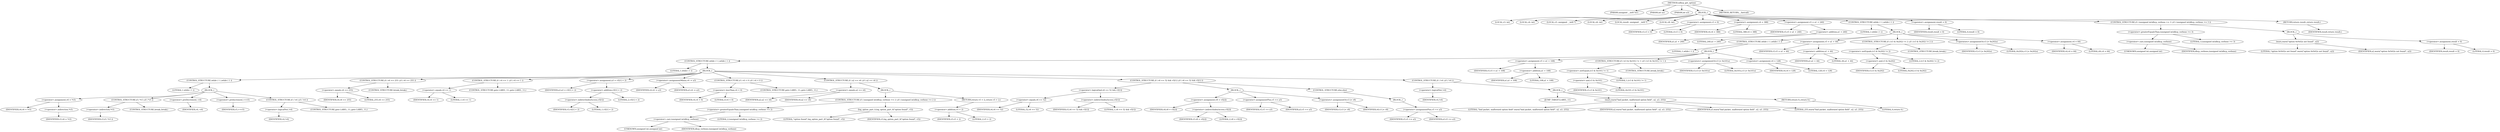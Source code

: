 digraph udhcp_get_option {  
"1000107" [label = "(METHOD,udhcp_get_option)" ]
"1000108" [label = "(PARAM,unsigned __int8 *a1)" ]
"1000109" [label = "(PARAM,int a2)" ]
"1000110" [label = "(PARAM,int a3)" ]
"1000111" [label = "(BLOCK,,)" ]
"1000112" [label = "(LOCAL,v3: int)" ]
"1000113" [label = "(LOCAL,v4: int)" ]
"1000114" [label = "(LOCAL,v5: unsigned __int8 *)" ]
"1000115" [label = "(LOCAL,v6: int)" ]
"1000116" [label = "(LOCAL,result: unsigned __int8 *)" ]
"1000117" [label = "(LOCAL,v8: int)" ]
"1000118" [label = "(<operator>.assignment,v3 = 0)" ]
"1000119" [label = "(IDENTIFIER,v3,v3 = 0)" ]
"1000120" [label = "(LITERAL,0,v3 = 0)" ]
"1000121" [label = "(<operator>.assignment,v4 = 388)" ]
"1000122" [label = "(IDENTIFIER,v4,v4 = 388)" ]
"1000123" [label = "(LITERAL,388,v4 = 388)" ]
"1000124" [label = "(<operator>.assignment,v5 = a1 + 240)" ]
"1000125" [label = "(IDENTIFIER,v5,v5 = a1 + 240)" ]
"1000126" [label = "(<operator>.addition,a1 + 240)" ]
"1000127" [label = "(IDENTIFIER,a1,a1 + 240)" ]
"1000128" [label = "(LITERAL,240,a1 + 240)" ]
"1000129" [label = "(CONTROL_STRUCTURE,while ( 1 ),while ( 1 ))" ]
"1000130" [label = "(LITERAL,1,while ( 1 ))" ]
"1000131" [label = "(BLOCK,,)" ]
"1000132" [label = "(CONTROL_STRUCTURE,while ( 1 ),while ( 1 ))" ]
"1000133" [label = "(LITERAL,1,while ( 1 ))" ]
"1000134" [label = "(BLOCK,,)" ]
"1000135" [label = "(CONTROL_STRUCTURE,while ( 1 ),while ( 1 ))" ]
"1000136" [label = "(LITERAL,1,while ( 1 ))" ]
"1000137" [label = "(BLOCK,,)" ]
"1000138" [label = "(CONTROL_STRUCTURE,while ( 1 ),while ( 1 ))" ]
"1000139" [label = "(LITERAL,1,while ( 1 ))" ]
"1000140" [label = "(BLOCK,,)" ]
"1000141" [label = "(<operator>.assignment,v6 = *v5)" ]
"1000142" [label = "(IDENTIFIER,v6,v6 = *v5)" ]
"1000143" [label = "(<operator>.indirection,*v5)" ]
"1000144" [label = "(IDENTIFIER,v5,v6 = *v5)" ]
"1000145" [label = "(CONTROL_STRUCTURE,if ( *v5 ),if ( *v5 ))" ]
"1000146" [label = "(<operator>.indirection,*v5)" ]
"1000147" [label = "(IDENTIFIER,v5,if ( *v5 ))" ]
"1000148" [label = "(CONTROL_STRUCTURE,break;,break;)" ]
"1000149" [label = "(<operator>.preDecrement,--v4)" ]
"1000150" [label = "(IDENTIFIER,v4,--v4)" ]
"1000151" [label = "(<operator>.preIncrement,++v5)" ]
"1000152" [label = "(IDENTIFIER,v5,++v5)" ]
"1000153" [label = "(CONTROL_STRUCTURE,if ( !v4 ),if ( !v4 ))" ]
"1000154" [label = "(<operator>.logicalNot,!v4)" ]
"1000155" [label = "(IDENTIFIER,v4,!v4)" ]
"1000156" [label = "(CONTROL_STRUCTURE,goto LABEL_11;,goto LABEL_11;)" ]
"1000157" [label = "(CONTROL_STRUCTURE,if ( v6 == 255 ),if ( v6 == 255 ))" ]
"1000158" [label = "(<operator>.equals,v6 == 255)" ]
"1000159" [label = "(IDENTIFIER,v6,v6 == 255)" ]
"1000160" [label = "(LITERAL,255,v6 == 255)" ]
"1000161" [label = "(CONTROL_STRUCTURE,break;,break;)" ]
"1000162" [label = "(CONTROL_STRUCTURE,if ( v4 == 1 ),if ( v4 == 1 ))" ]
"1000163" [label = "(<operator>.equals,v4 == 1)" ]
"1000164" [label = "(IDENTIFIER,v4,v4 == 1)" ]
"1000165" [label = "(LITERAL,1,v4 == 1)" ]
"1000166" [label = "(CONTROL_STRUCTURE,goto LABEL_11;,goto LABEL_11;)" ]
"1000167" [label = "(<operator>.assignment,a3 = v5[1] + 2)" ]
"1000168" [label = "(IDENTIFIER,a3,a3 = v5[1] + 2)" ]
"1000169" [label = "(<operator>.addition,v5[1] + 2)" ]
"1000170" [label = "(<operator>.indirectIndexAccess,v5[1])" ]
"1000171" [label = "(IDENTIFIER,v5,v5[1] + 2)" ]
"1000172" [label = "(LITERAL,1,v5[1] + 2)" ]
"1000173" [label = "(LITERAL,2,v5[1] + 2)" ]
"1000174" [label = "(<operator>.assignmentMinus,v4 -= a3)" ]
"1000175" [label = "(IDENTIFIER,v4,v4 -= a3)" ]
"1000176" [label = "(IDENTIFIER,a3,v4 -= a3)" ]
"1000177" [label = "(CONTROL_STRUCTURE,if ( v4 < 0 ),if ( v4 < 0 ))" ]
"1000178" [label = "(<operator>.lessThan,v4 < 0)" ]
"1000179" [label = "(IDENTIFIER,v4,v4 < 0)" ]
"1000180" [label = "(LITERAL,0,v4 < 0)" ]
"1000181" [label = "(CONTROL_STRUCTURE,goto LABEL_11;,goto LABEL_11;)" ]
"1000182" [label = "(CONTROL_STRUCTURE,if ( a2 == v6 ),if ( a2 == v6 ))" ]
"1000183" [label = "(<operator>.equals,a2 == v6)" ]
"1000184" [label = "(IDENTIFIER,a2,a2 == v6)" ]
"1000185" [label = "(IDENTIFIER,v6,a2 == v6)" ]
"1000186" [label = "(BLOCK,,)" ]
"1000187" [label = "(CONTROL_STRUCTURE,if ( (unsigned int)dhcp_verbose >= 2 ),if ( (unsigned int)dhcp_verbose >= 2 ))" ]
"1000188" [label = "(<operator>.greaterEqualsThan,(unsigned int)dhcp_verbose >= 2)" ]
"1000189" [label = "(<operator>.cast,(unsigned int)dhcp_verbose)" ]
"1000190" [label = "(UNKNOWN,unsigned int,unsigned int)" ]
"1000191" [label = "(IDENTIFIER,dhcp_verbose,(unsigned int)dhcp_verbose)" ]
"1000192" [label = "(LITERAL,2,(unsigned int)dhcp_verbose >= 2)" ]
"1000193" [label = "(log_option_part_0,log_option_part_0(\"option found\", v5))" ]
"1000194" [label = "(LITERAL,\"option found\",log_option_part_0(\"option found\", v5))" ]
"1000195" [label = "(IDENTIFIER,v5,log_option_part_0(\"option found\", v5))" ]
"1000196" [label = "(RETURN,return v5 + 2;,return v5 + 2;)" ]
"1000197" [label = "(<operator>.addition,v5 + 2)" ]
"1000198" [label = "(IDENTIFIER,v5,v5 + 2)" ]
"1000199" [label = "(LITERAL,2,v5 + 2)" ]
"1000200" [label = "(CONTROL_STRUCTURE,if ( v6 == 52 && v5[1] ),if ( v6 == 52 && v5[1] ))" ]
"1000201" [label = "(<operator>.logicalAnd,v6 == 52 && v5[1])" ]
"1000202" [label = "(<operator>.equals,v6 == 52)" ]
"1000203" [label = "(IDENTIFIER,v6,v6 == 52)" ]
"1000204" [label = "(LITERAL,52,v6 == 52)" ]
"1000205" [label = "(<operator>.indirectIndexAccess,v5[1])" ]
"1000206" [label = "(IDENTIFIER,v5,v6 == 52 && v5[1])" ]
"1000207" [label = "(LITERAL,1,v6 == 52 && v5[1])" ]
"1000208" [label = "(BLOCK,,)" ]
"1000209" [label = "(<operator>.assignment,v8 = v5[2])" ]
"1000210" [label = "(IDENTIFIER,v8,v8 = v5[2])" ]
"1000211" [label = "(<operator>.indirectIndexAccess,v5[2])" ]
"1000212" [label = "(IDENTIFIER,v5,v8 = v5[2])" ]
"1000213" [label = "(LITERAL,2,v8 = v5[2])" ]
"1000214" [label = "(<operator>.assignmentPlus,v5 += a3)" ]
"1000215" [label = "(IDENTIFIER,v5,v5 += a3)" ]
"1000216" [label = "(IDENTIFIER,a3,v5 += a3)" ]
"1000217" [label = "(<operators>.assignmentOr,v3 |= v8)" ]
"1000218" [label = "(IDENTIFIER,v3,v3 |= v8)" ]
"1000219" [label = "(IDENTIFIER,v8,v3 |= v8)" ]
"1000220" [label = "(CONTROL_STRUCTURE,else,else)" ]
"1000221" [label = "(BLOCK,,)" ]
"1000222" [label = "(<operator>.assignmentPlus,v5 += a3)" ]
"1000223" [label = "(IDENTIFIER,v5,v5 += a3)" ]
"1000224" [label = "(IDENTIFIER,a3,v5 += a3)" ]
"1000225" [label = "(CONTROL_STRUCTURE,if ( !v4 ),if ( !v4 ))" ]
"1000226" [label = "(<operator>.logicalNot,!v4)" ]
"1000227" [label = "(IDENTIFIER,v4,!v4)" ]
"1000228" [label = "(BLOCK,,)" ]
"1000229" [label = "(JUMP_TARGET,LABEL_11)" ]
"1000230" [label = "(warn,warn(\"bad packet, malformed option field\", a2, a3, 255))" ]
"1000231" [label = "(LITERAL,\"bad packet, malformed option field\",warn(\"bad packet, malformed option field\", a2, a3, 255))" ]
"1000232" [label = "(IDENTIFIER,a2,warn(\"bad packet, malformed option field\", a2, a3, 255))" ]
"1000233" [label = "(IDENTIFIER,a3,warn(\"bad packet, malformed option field\", a2, a3, 255))" ]
"1000234" [label = "(LITERAL,255,warn(\"bad packet, malformed option field\", a2, a3, 255))" ]
"1000235" [label = "(RETURN,return 0;,return 0;)" ]
"1000236" [label = "(LITERAL,0,return 0;)" ]
"1000237" [label = "(<operator>.assignment,v5 = a1 + 108)" ]
"1000238" [label = "(IDENTIFIER,v5,v5 = a1 + 108)" ]
"1000239" [label = "(<operator>.addition,a1 + 108)" ]
"1000240" [label = "(IDENTIFIER,a1,a1 + 108)" ]
"1000241" [label = "(LITERAL,108,a1 + 108)" ]
"1000242" [label = "(CONTROL_STRUCTURE,if ( (v3 & 0x101) != 1 ),if ( (v3 & 0x101) != 1 ))" ]
"1000243" [label = "(<operator>.notEquals,(v3 & 0x101) != 1)" ]
"1000244" [label = "(<operator>.and,v3 & 0x101)" ]
"1000245" [label = "(IDENTIFIER,v3,v3 & 0x101)" ]
"1000246" [label = "(LITERAL,0x101,v3 & 0x101)" ]
"1000247" [label = "(LITERAL,1,(v3 & 0x101) != 1)" ]
"1000248" [label = "(CONTROL_STRUCTURE,break;,break;)" ]
"1000249" [label = "(<operators>.assignmentOr,v3 |= 0x101u)" ]
"1000250" [label = "(IDENTIFIER,v3,v3 |= 0x101u)" ]
"1000251" [label = "(LITERAL,0x101u,v3 |= 0x101u)" ]
"1000252" [label = "(<operator>.assignment,v4 = 128)" ]
"1000253" [label = "(IDENTIFIER,v4,v4 = 128)" ]
"1000254" [label = "(LITERAL,128,v4 = 128)" ]
"1000255" [label = "(<operator>.assignment,v5 = a1 + 44)" ]
"1000256" [label = "(IDENTIFIER,v5,v5 = a1 + 44)" ]
"1000257" [label = "(<operator>.addition,a1 + 44)" ]
"1000258" [label = "(IDENTIFIER,a1,a1 + 44)" ]
"1000259" [label = "(LITERAL,44,a1 + 44)" ]
"1000260" [label = "(CONTROL_STRUCTURE,if ( (v3 & 0x202) != 2 ),if ( (v3 & 0x202) != 2 ))" ]
"1000261" [label = "(<operator>.notEquals,(v3 & 0x202) != 2)" ]
"1000262" [label = "(<operator>.and,v3 & 0x202)" ]
"1000263" [label = "(IDENTIFIER,v3,v3 & 0x202)" ]
"1000264" [label = "(LITERAL,0x202,v3 & 0x202)" ]
"1000265" [label = "(LITERAL,2,(v3 & 0x202) != 2)" ]
"1000266" [label = "(CONTROL_STRUCTURE,break;,break;)" ]
"1000267" [label = "(<operators>.assignmentOr,v3 |= 0x202u)" ]
"1000268" [label = "(IDENTIFIER,v3,v3 |= 0x202u)" ]
"1000269" [label = "(LITERAL,0x202u,v3 |= 0x202u)" ]
"1000270" [label = "(<operator>.assignment,v4 = 64)" ]
"1000271" [label = "(IDENTIFIER,v4,v4 = 64)" ]
"1000272" [label = "(LITERAL,64,v4 = 64)" ]
"1000273" [label = "(<operator>.assignment,result = 0)" ]
"1000274" [label = "(IDENTIFIER,result,result = 0)" ]
"1000275" [label = "(LITERAL,0,result = 0)" ]
"1000276" [label = "(CONTROL_STRUCTURE,if ( (unsigned int)dhcp_verbose >= 3 ),if ( (unsigned int)dhcp_verbose >= 3 ))" ]
"1000277" [label = "(<operator>.greaterEqualsThan,(unsigned int)dhcp_verbose >= 3)" ]
"1000278" [label = "(<operator>.cast,(unsigned int)dhcp_verbose)" ]
"1000279" [label = "(UNKNOWN,unsigned int,unsigned int)" ]
"1000280" [label = "(IDENTIFIER,dhcp_verbose,(unsigned int)dhcp_verbose)" ]
"1000281" [label = "(LITERAL,3,(unsigned int)dhcp_verbose >= 3)" ]
"1000282" [label = "(BLOCK,,)" ]
"1000283" [label = "(warn,warn(\"option 0x%02x not found\", a2))" ]
"1000284" [label = "(LITERAL,\"option 0x%02x not found\",warn(\"option 0x%02x not found\", a2))" ]
"1000285" [label = "(IDENTIFIER,a2,warn(\"option 0x%02x not found\", a2))" ]
"1000286" [label = "(<operator>.assignment,result = 0)" ]
"1000287" [label = "(IDENTIFIER,result,result = 0)" ]
"1000288" [label = "(LITERAL,0,result = 0)" ]
"1000289" [label = "(RETURN,return result;,return result;)" ]
"1000290" [label = "(IDENTIFIER,result,return result;)" ]
"1000291" [label = "(METHOD_RETURN,__fastcall)" ]
  "1000107" -> "1000108" 
  "1000107" -> "1000109" 
  "1000107" -> "1000110" 
  "1000107" -> "1000111" 
  "1000107" -> "1000291" 
  "1000111" -> "1000112" 
  "1000111" -> "1000113" 
  "1000111" -> "1000114" 
  "1000111" -> "1000115" 
  "1000111" -> "1000116" 
  "1000111" -> "1000117" 
  "1000111" -> "1000118" 
  "1000111" -> "1000121" 
  "1000111" -> "1000124" 
  "1000111" -> "1000129" 
  "1000111" -> "1000273" 
  "1000111" -> "1000276" 
  "1000111" -> "1000289" 
  "1000118" -> "1000119" 
  "1000118" -> "1000120" 
  "1000121" -> "1000122" 
  "1000121" -> "1000123" 
  "1000124" -> "1000125" 
  "1000124" -> "1000126" 
  "1000126" -> "1000127" 
  "1000126" -> "1000128" 
  "1000129" -> "1000130" 
  "1000129" -> "1000131" 
  "1000131" -> "1000132" 
  "1000131" -> "1000255" 
  "1000131" -> "1000260" 
  "1000131" -> "1000267" 
  "1000131" -> "1000270" 
  "1000132" -> "1000133" 
  "1000132" -> "1000134" 
  "1000134" -> "1000135" 
  "1000134" -> "1000237" 
  "1000134" -> "1000242" 
  "1000134" -> "1000249" 
  "1000134" -> "1000252" 
  "1000135" -> "1000136" 
  "1000135" -> "1000137" 
  "1000137" -> "1000138" 
  "1000137" -> "1000157" 
  "1000137" -> "1000162" 
  "1000137" -> "1000167" 
  "1000137" -> "1000174" 
  "1000137" -> "1000177" 
  "1000137" -> "1000182" 
  "1000137" -> "1000200" 
  "1000137" -> "1000225" 
  "1000138" -> "1000139" 
  "1000138" -> "1000140" 
  "1000140" -> "1000141" 
  "1000140" -> "1000145" 
  "1000140" -> "1000149" 
  "1000140" -> "1000151" 
  "1000140" -> "1000153" 
  "1000141" -> "1000142" 
  "1000141" -> "1000143" 
  "1000143" -> "1000144" 
  "1000145" -> "1000146" 
  "1000145" -> "1000148" 
  "1000146" -> "1000147" 
  "1000149" -> "1000150" 
  "1000151" -> "1000152" 
  "1000153" -> "1000154" 
  "1000153" -> "1000156" 
  "1000154" -> "1000155" 
  "1000157" -> "1000158" 
  "1000157" -> "1000161" 
  "1000158" -> "1000159" 
  "1000158" -> "1000160" 
  "1000162" -> "1000163" 
  "1000162" -> "1000166" 
  "1000163" -> "1000164" 
  "1000163" -> "1000165" 
  "1000167" -> "1000168" 
  "1000167" -> "1000169" 
  "1000169" -> "1000170" 
  "1000169" -> "1000173" 
  "1000170" -> "1000171" 
  "1000170" -> "1000172" 
  "1000174" -> "1000175" 
  "1000174" -> "1000176" 
  "1000177" -> "1000178" 
  "1000177" -> "1000181" 
  "1000178" -> "1000179" 
  "1000178" -> "1000180" 
  "1000182" -> "1000183" 
  "1000182" -> "1000186" 
  "1000183" -> "1000184" 
  "1000183" -> "1000185" 
  "1000186" -> "1000187" 
  "1000186" -> "1000196" 
  "1000187" -> "1000188" 
  "1000187" -> "1000193" 
  "1000188" -> "1000189" 
  "1000188" -> "1000192" 
  "1000189" -> "1000190" 
  "1000189" -> "1000191" 
  "1000193" -> "1000194" 
  "1000193" -> "1000195" 
  "1000196" -> "1000197" 
  "1000197" -> "1000198" 
  "1000197" -> "1000199" 
  "1000200" -> "1000201" 
  "1000200" -> "1000208" 
  "1000200" -> "1000220" 
  "1000201" -> "1000202" 
  "1000201" -> "1000205" 
  "1000202" -> "1000203" 
  "1000202" -> "1000204" 
  "1000205" -> "1000206" 
  "1000205" -> "1000207" 
  "1000208" -> "1000209" 
  "1000208" -> "1000214" 
  "1000208" -> "1000217" 
  "1000209" -> "1000210" 
  "1000209" -> "1000211" 
  "1000211" -> "1000212" 
  "1000211" -> "1000213" 
  "1000214" -> "1000215" 
  "1000214" -> "1000216" 
  "1000217" -> "1000218" 
  "1000217" -> "1000219" 
  "1000220" -> "1000221" 
  "1000221" -> "1000222" 
  "1000222" -> "1000223" 
  "1000222" -> "1000224" 
  "1000225" -> "1000226" 
  "1000225" -> "1000228" 
  "1000226" -> "1000227" 
  "1000228" -> "1000229" 
  "1000228" -> "1000230" 
  "1000228" -> "1000235" 
  "1000230" -> "1000231" 
  "1000230" -> "1000232" 
  "1000230" -> "1000233" 
  "1000230" -> "1000234" 
  "1000235" -> "1000236" 
  "1000237" -> "1000238" 
  "1000237" -> "1000239" 
  "1000239" -> "1000240" 
  "1000239" -> "1000241" 
  "1000242" -> "1000243" 
  "1000242" -> "1000248" 
  "1000243" -> "1000244" 
  "1000243" -> "1000247" 
  "1000244" -> "1000245" 
  "1000244" -> "1000246" 
  "1000249" -> "1000250" 
  "1000249" -> "1000251" 
  "1000252" -> "1000253" 
  "1000252" -> "1000254" 
  "1000255" -> "1000256" 
  "1000255" -> "1000257" 
  "1000257" -> "1000258" 
  "1000257" -> "1000259" 
  "1000260" -> "1000261" 
  "1000260" -> "1000266" 
  "1000261" -> "1000262" 
  "1000261" -> "1000265" 
  "1000262" -> "1000263" 
  "1000262" -> "1000264" 
  "1000267" -> "1000268" 
  "1000267" -> "1000269" 
  "1000270" -> "1000271" 
  "1000270" -> "1000272" 
  "1000273" -> "1000274" 
  "1000273" -> "1000275" 
  "1000276" -> "1000277" 
  "1000276" -> "1000282" 
  "1000277" -> "1000278" 
  "1000277" -> "1000281" 
  "1000278" -> "1000279" 
  "1000278" -> "1000280" 
  "1000282" -> "1000283" 
  "1000282" -> "1000286" 
  "1000283" -> "1000284" 
  "1000283" -> "1000285" 
  "1000286" -> "1000287" 
  "1000286" -> "1000288" 
  "1000289" -> "1000290" 
}
